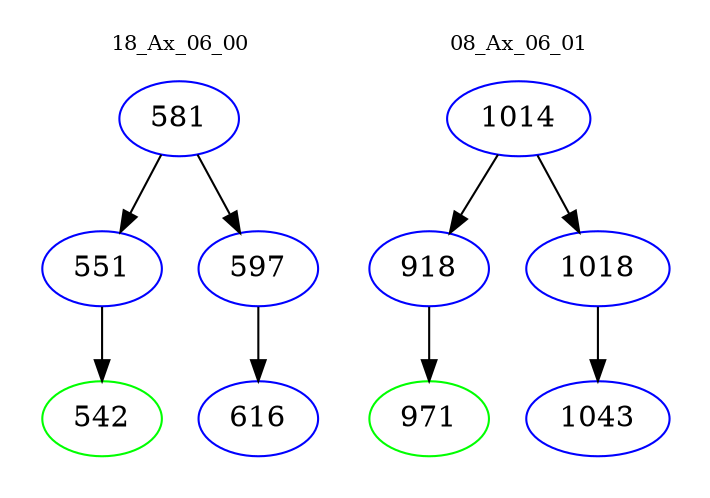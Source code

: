 digraph{
subgraph cluster_0 {
color = white
label = "18_Ax_06_00";
fontsize=10;
T0_581 [label="581", color="blue"]
T0_581 -> T0_551 [color="black"]
T0_551 [label="551", color="blue"]
T0_551 -> T0_542 [color="black"]
T0_542 [label="542", color="green"]
T0_581 -> T0_597 [color="black"]
T0_597 [label="597", color="blue"]
T0_597 -> T0_616 [color="black"]
T0_616 [label="616", color="blue"]
}
subgraph cluster_1 {
color = white
label = "08_Ax_06_01";
fontsize=10;
T1_1014 [label="1014", color="blue"]
T1_1014 -> T1_918 [color="black"]
T1_918 [label="918", color="blue"]
T1_918 -> T1_971 [color="black"]
T1_971 [label="971", color="green"]
T1_1014 -> T1_1018 [color="black"]
T1_1018 [label="1018", color="blue"]
T1_1018 -> T1_1043 [color="black"]
T1_1043 [label="1043", color="blue"]
}
}
